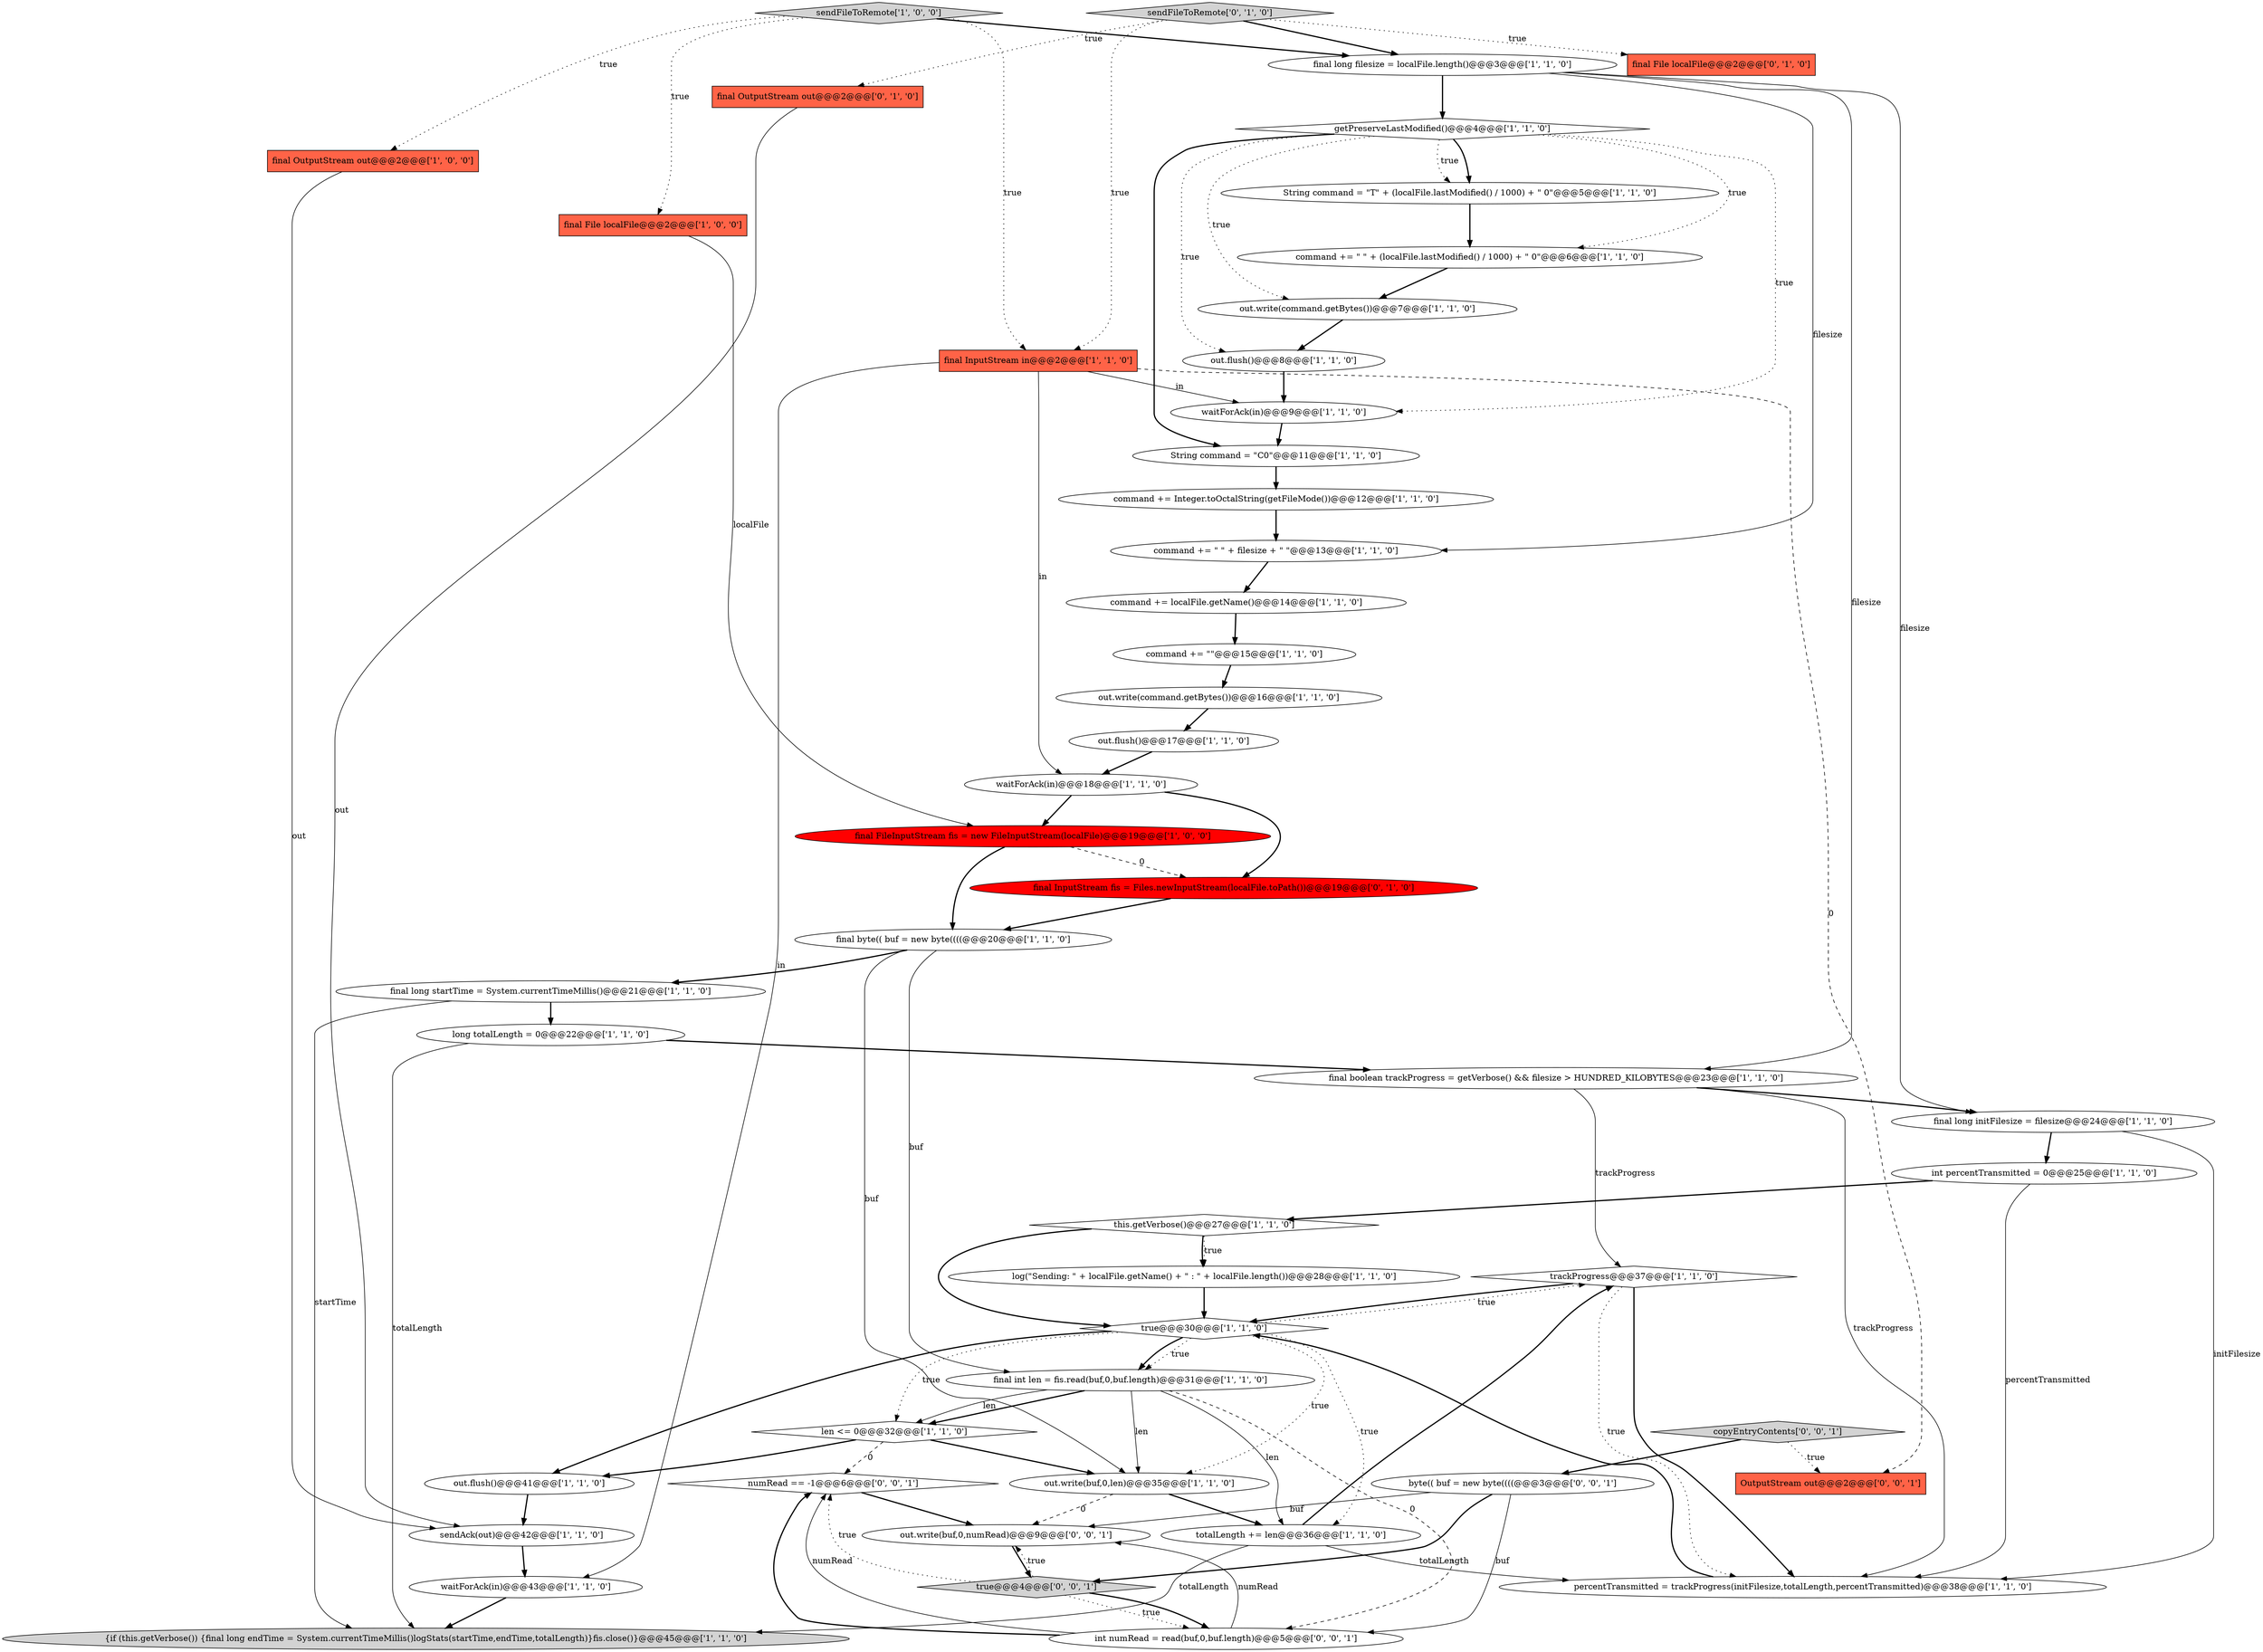 digraph {
24 [style = filled, label = "waitForAck(in)@@@9@@@['1', '1', '0']", fillcolor = white, shape = ellipse image = "AAA0AAABBB1BBB"];
3 [style = filled, label = "final byte(( buf = new byte((((@@@20@@@['1', '1', '0']", fillcolor = white, shape = ellipse image = "AAA0AAABBB1BBB"];
37 [style = filled, label = "int percentTransmitted = 0@@@25@@@['1', '1', '0']", fillcolor = white, shape = ellipse image = "AAA0AAABBB1BBB"];
33 [style = filled, label = "trackProgress@@@37@@@['1', '1', '0']", fillcolor = white, shape = diamond image = "AAA0AAABBB1BBB"];
0 [style = filled, label = "String command = \"T\" + (localFile.lastModified() / 1000) + \" 0\"@@@5@@@['1', '1', '0']", fillcolor = white, shape = ellipse image = "AAA0AAABBB1BBB"];
13 [style = filled, label = "out.flush()@@@41@@@['1', '1', '0']", fillcolor = white, shape = ellipse image = "AAA0AAABBB1BBB"];
32 [style = filled, label = "command += \" \" + filesize + \" \"@@@13@@@['1', '1', '0']", fillcolor = white, shape = ellipse image = "AAA0AAABBB1BBB"];
34 [style = filled, label = "waitForAck(in)@@@43@@@['1', '1', '0']", fillcolor = white, shape = ellipse image = "AAA0AAABBB1BBB"];
42 [style = filled, label = "final File localFile@@@2@@@['0', '1', '0']", fillcolor = tomato, shape = box image = "AAA0AAABBB2BBB"];
26 [style = filled, label = "totalLength += len@@@36@@@['1', '1', '0']", fillcolor = white, shape = ellipse image = "AAA0AAABBB1BBB"];
10 [style = filled, label = "command += \" \" + (localFile.lastModified() / 1000) + \" 0\"@@@6@@@['1', '1', '0']", fillcolor = white, shape = ellipse image = "AAA0AAABBB1BBB"];
2 [style = filled, label = "command += Integer.toOctalString(getFileMode())@@@12@@@['1', '1', '0']", fillcolor = white, shape = ellipse image = "AAA0AAABBB1BBB"];
5 [style = filled, label = "command += \"\"@@@15@@@['1', '1', '0']", fillcolor = white, shape = ellipse image = "AAA0AAABBB1BBB"];
39 [style = filled, label = "final OutputStream out@@@2@@@['0', '1', '0']", fillcolor = tomato, shape = box image = "AAA0AAABBB2BBB"];
41 [style = filled, label = "sendFileToRemote['0', '1', '0']", fillcolor = lightgray, shape = diamond image = "AAA0AAABBB2BBB"];
46 [style = filled, label = "numRead == -1@@@6@@@['0', '0', '1']", fillcolor = white, shape = diamond image = "AAA0AAABBB3BBB"];
19 [style = filled, label = "long totalLength = 0@@@22@@@['1', '1', '0']", fillcolor = white, shape = ellipse image = "AAA0AAABBB1BBB"];
28 [style = filled, label = "this.getVerbose()@@@27@@@['1', '1', '0']", fillcolor = white, shape = diamond image = "AAA0AAABBB1BBB"];
31 [style = filled, label = "len <= 0@@@32@@@['1', '1', '0']", fillcolor = white, shape = diamond image = "AAA0AAABBB1BBB"];
12 [style = filled, label = "out.write(command.getBytes())@@@16@@@['1', '1', '0']", fillcolor = white, shape = ellipse image = "AAA0AAABBB1BBB"];
49 [style = filled, label = "out.write(buf,0,numRead)@@@9@@@['0', '0', '1']", fillcolor = white, shape = ellipse image = "AAA0AAABBB3BBB"];
40 [style = filled, label = "final InputStream fis = Files.newInputStream(localFile.toPath())@@@19@@@['0', '1', '0']", fillcolor = red, shape = ellipse image = "AAA1AAABBB2BBB"];
18 [style = filled, label = "String command = \"C0\"@@@11@@@['1', '1', '0']", fillcolor = white, shape = ellipse image = "AAA0AAABBB1BBB"];
14 [style = filled, label = "final OutputStream out@@@2@@@['1', '0', '0']", fillcolor = tomato, shape = box image = "AAA0AAABBB1BBB"];
45 [style = filled, label = "int numRead = read(buf,0,buf.length)@@@5@@@['0', '0', '1']", fillcolor = white, shape = ellipse image = "AAA0AAABBB3BBB"];
20 [style = filled, label = "final long startTime = System.currentTimeMillis()@@@21@@@['1', '1', '0']", fillcolor = white, shape = ellipse image = "AAA0AAABBB1BBB"];
7 [style = filled, label = "final boolean trackProgress = getVerbose() && filesize > HUNDRED_KILOBYTES@@@23@@@['1', '1', '0']", fillcolor = white, shape = ellipse image = "AAA0AAABBB1BBB"];
22 [style = filled, label = "command += localFile.getName()@@@14@@@['1', '1', '0']", fillcolor = white, shape = ellipse image = "AAA0AAABBB1BBB"];
36 [style = filled, label = "final InputStream in@@@2@@@['1', '1', '0']", fillcolor = tomato, shape = box image = "AAA0AAABBB1BBB"];
15 [style = filled, label = "{if (this.getVerbose()) {final long endTime = System.currentTimeMillis()logStats(startTime,endTime,totalLength)}fis.close()}@@@45@@@['1', '1', '0']", fillcolor = lightgray, shape = ellipse image = "AAA0AAABBB1BBB"];
4 [style = filled, label = "final File localFile@@@2@@@['1', '0', '0']", fillcolor = tomato, shape = box image = "AAA0AAABBB1BBB"];
29 [style = filled, label = "true@@@30@@@['1', '1', '0']", fillcolor = white, shape = diamond image = "AAA0AAABBB1BBB"];
1 [style = filled, label = "sendAck(out)@@@42@@@['1', '1', '0']", fillcolor = white, shape = ellipse image = "AAA0AAABBB1BBB"];
6 [style = filled, label = "final FileInputStream fis = new FileInputStream(localFile)@@@19@@@['1', '0', '0']", fillcolor = red, shape = ellipse image = "AAA1AAABBB1BBB"];
38 [style = filled, label = "out.write(buf,0,len)@@@35@@@['1', '1', '0']", fillcolor = white, shape = ellipse image = "AAA0AAABBB1BBB"];
48 [style = filled, label = "true@@@4@@@['0', '0', '1']", fillcolor = lightgray, shape = diamond image = "AAA0AAABBB3BBB"];
8 [style = filled, label = "final int len = fis.read(buf,0,buf.length)@@@31@@@['1', '1', '0']", fillcolor = white, shape = ellipse image = "AAA0AAABBB1BBB"];
44 [style = filled, label = "OutputStream out@@@2@@@['0', '0', '1']", fillcolor = tomato, shape = box image = "AAA0AAABBB3BBB"];
25 [style = filled, label = "waitForAck(in)@@@18@@@['1', '1', '0']", fillcolor = white, shape = ellipse image = "AAA0AAABBB1BBB"];
21 [style = filled, label = "sendFileToRemote['1', '0', '0']", fillcolor = lightgray, shape = diamond image = "AAA0AAABBB1BBB"];
47 [style = filled, label = "byte(( buf = new byte((((@@@3@@@['0', '0', '1']", fillcolor = white, shape = ellipse image = "AAA0AAABBB3BBB"];
11 [style = filled, label = "final long filesize = localFile.length()@@@3@@@['1', '1', '0']", fillcolor = white, shape = ellipse image = "AAA0AAABBB1BBB"];
9 [style = filled, label = "percentTransmitted = trackProgress(initFilesize,totalLength,percentTransmitted)@@@38@@@['1', '1', '0']", fillcolor = white, shape = ellipse image = "AAA0AAABBB1BBB"];
17 [style = filled, label = "getPreserveLastModified()@@@4@@@['1', '1', '0']", fillcolor = white, shape = diamond image = "AAA0AAABBB1BBB"];
23 [style = filled, label = "out.flush()@@@8@@@['1', '1', '0']", fillcolor = white, shape = ellipse image = "AAA0AAABBB1BBB"];
43 [style = filled, label = "copyEntryContents['0', '0', '1']", fillcolor = lightgray, shape = diamond image = "AAA0AAABBB3BBB"];
30 [style = filled, label = "out.flush()@@@17@@@['1', '1', '0']", fillcolor = white, shape = ellipse image = "AAA0AAABBB1BBB"];
35 [style = filled, label = "final long initFilesize = filesize@@@24@@@['1', '1', '0']", fillcolor = white, shape = ellipse image = "AAA0AAABBB1BBB"];
27 [style = filled, label = "out.write(command.getBytes())@@@7@@@['1', '1', '0']", fillcolor = white, shape = ellipse image = "AAA0AAABBB1BBB"];
16 [style = filled, label = "log(\"Sending: \" + localFile.getName() + \" : \" + localFile.length())@@@28@@@['1', '1', '0']", fillcolor = white, shape = ellipse image = "AAA0AAABBB1BBB"];
6->3 [style = bold, label=""];
32->22 [style = bold, label=""];
11->35 [style = solid, label="filesize"];
37->28 [style = bold, label=""];
47->45 [style = solid, label="buf"];
36->24 [style = solid, label="in"];
7->35 [style = bold, label=""];
34->15 [style = bold, label=""];
28->16 [style = dotted, label="true"];
49->48 [style = bold, label=""];
11->32 [style = solid, label="filesize"];
41->11 [style = bold, label=""];
25->6 [style = bold, label=""];
29->26 [style = dotted, label="true"];
36->44 [style = dashed, label="0"];
13->1 [style = bold, label=""];
29->8 [style = dotted, label="true"];
41->36 [style = dotted, label="true"];
35->37 [style = bold, label=""];
39->1 [style = solid, label="out"];
38->26 [style = bold, label=""];
41->42 [style = dotted, label="true"];
2->32 [style = bold, label=""];
9->29 [style = bold, label=""];
17->27 [style = dotted, label="true"];
25->40 [style = bold, label=""];
7->9 [style = solid, label="trackProgress"];
14->1 [style = solid, label="out"];
47->48 [style = bold, label=""];
16->29 [style = bold, label=""];
36->34 [style = solid, label="in"];
11->7 [style = solid, label="filesize"];
26->9 [style = solid, label="totalLength"];
24->18 [style = bold, label=""];
22->5 [style = bold, label=""];
48->46 [style = dotted, label="true"];
17->23 [style = dotted, label="true"];
33->29 [style = bold, label=""];
31->46 [style = dashed, label="0"];
43->47 [style = bold, label=""];
21->11 [style = bold, label=""];
40->3 [style = bold, label=""];
11->17 [style = bold, label=""];
45->46 [style = bold, label=""];
20->19 [style = bold, label=""];
36->25 [style = solid, label="in"];
45->49 [style = solid, label="numRead"];
28->29 [style = bold, label=""];
8->31 [style = bold, label=""];
8->38 [style = solid, label="len"];
31->13 [style = bold, label=""];
31->38 [style = bold, label=""];
33->9 [style = dotted, label="true"];
6->40 [style = dashed, label="0"];
48->45 [style = dotted, label="true"];
8->26 [style = solid, label="len"];
45->46 [style = solid, label="numRead"];
43->44 [style = dotted, label="true"];
1->34 [style = bold, label=""];
17->0 [style = bold, label=""];
4->6 [style = solid, label="localFile"];
8->31 [style = solid, label="len"];
7->33 [style = solid, label="trackProgress"];
17->24 [style = dotted, label="true"];
29->8 [style = bold, label=""];
17->0 [style = dotted, label="true"];
3->38 [style = solid, label="buf"];
26->15 [style = solid, label="totalLength"];
10->27 [style = bold, label=""];
38->49 [style = dashed, label="0"];
46->49 [style = bold, label=""];
30->25 [style = bold, label=""];
29->38 [style = dotted, label="true"];
12->30 [style = bold, label=""];
41->39 [style = dotted, label="true"];
18->2 [style = bold, label=""];
33->9 [style = bold, label=""];
28->16 [style = bold, label=""];
21->4 [style = dotted, label="true"];
48->49 [style = dotted, label="true"];
20->15 [style = solid, label="startTime"];
21->36 [style = dotted, label="true"];
35->9 [style = solid, label="initFilesize"];
17->10 [style = dotted, label="true"];
37->9 [style = solid, label="percentTransmitted"];
0->10 [style = bold, label=""];
23->24 [style = bold, label=""];
3->20 [style = bold, label=""];
48->45 [style = bold, label=""];
5->12 [style = bold, label=""];
19->15 [style = solid, label="totalLength"];
21->14 [style = dotted, label="true"];
8->45 [style = dashed, label="0"];
3->8 [style = solid, label="buf"];
27->23 [style = bold, label=""];
29->33 [style = dotted, label="true"];
26->33 [style = bold, label=""];
19->7 [style = bold, label=""];
47->49 [style = solid, label="buf"];
17->18 [style = bold, label=""];
29->31 [style = dotted, label="true"];
29->13 [style = bold, label=""];
}
